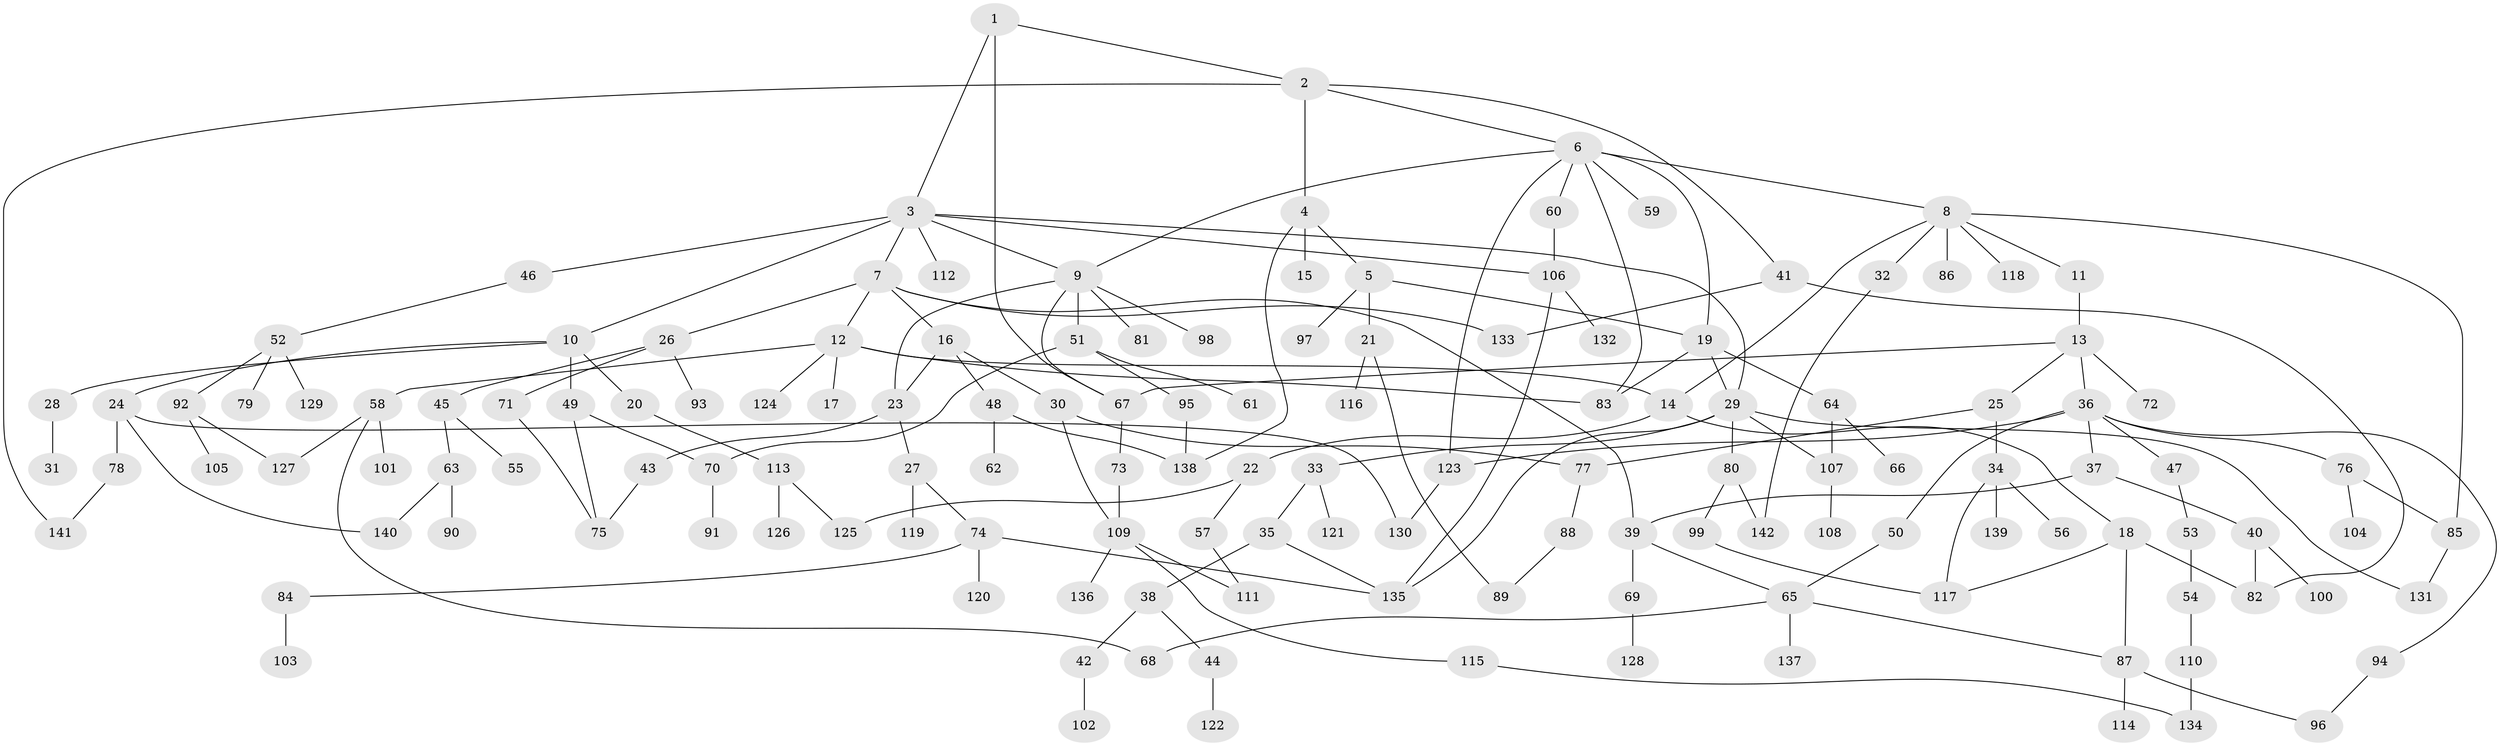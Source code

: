 // Generated by graph-tools (version 1.1) at 2025/41/03/09/25 04:41:48]
// undirected, 142 vertices, 184 edges
graph export_dot {
graph [start="1"]
  node [color=gray90,style=filled];
  1;
  2;
  3;
  4;
  5;
  6;
  7;
  8;
  9;
  10;
  11;
  12;
  13;
  14;
  15;
  16;
  17;
  18;
  19;
  20;
  21;
  22;
  23;
  24;
  25;
  26;
  27;
  28;
  29;
  30;
  31;
  32;
  33;
  34;
  35;
  36;
  37;
  38;
  39;
  40;
  41;
  42;
  43;
  44;
  45;
  46;
  47;
  48;
  49;
  50;
  51;
  52;
  53;
  54;
  55;
  56;
  57;
  58;
  59;
  60;
  61;
  62;
  63;
  64;
  65;
  66;
  67;
  68;
  69;
  70;
  71;
  72;
  73;
  74;
  75;
  76;
  77;
  78;
  79;
  80;
  81;
  82;
  83;
  84;
  85;
  86;
  87;
  88;
  89;
  90;
  91;
  92;
  93;
  94;
  95;
  96;
  97;
  98;
  99;
  100;
  101;
  102;
  103;
  104;
  105;
  106;
  107;
  108;
  109;
  110;
  111;
  112;
  113;
  114;
  115;
  116;
  117;
  118;
  119;
  120;
  121;
  122;
  123;
  124;
  125;
  126;
  127;
  128;
  129;
  130;
  131;
  132;
  133;
  134;
  135;
  136;
  137;
  138;
  139;
  140;
  141;
  142;
  1 -- 2;
  1 -- 3;
  1 -- 67;
  2 -- 4;
  2 -- 6;
  2 -- 41;
  2 -- 141;
  3 -- 7;
  3 -- 9;
  3 -- 10;
  3 -- 46;
  3 -- 112;
  3 -- 29;
  3 -- 106;
  4 -- 5;
  4 -- 15;
  4 -- 138;
  5 -- 21;
  5 -- 97;
  5 -- 19;
  6 -- 8;
  6 -- 19;
  6 -- 59;
  6 -- 60;
  6 -- 9;
  6 -- 123;
  6 -- 83;
  7 -- 12;
  7 -- 16;
  7 -- 26;
  7 -- 133;
  7 -- 39;
  8 -- 11;
  8 -- 32;
  8 -- 85;
  8 -- 86;
  8 -- 118;
  8 -- 14;
  9 -- 23;
  9 -- 51;
  9 -- 67;
  9 -- 81;
  9 -- 98;
  10 -- 20;
  10 -- 24;
  10 -- 28;
  10 -- 49;
  11 -- 13;
  12 -- 14;
  12 -- 17;
  12 -- 58;
  12 -- 83;
  12 -- 124;
  13 -- 25;
  13 -- 36;
  13 -- 72;
  13 -- 67;
  14 -- 18;
  14 -- 22;
  16 -- 30;
  16 -- 48;
  16 -- 23;
  18 -- 82;
  18 -- 117;
  18 -- 87;
  19 -- 29;
  19 -- 64;
  19 -- 83;
  20 -- 113;
  21 -- 116;
  21 -- 89;
  22 -- 57;
  22 -- 125;
  23 -- 27;
  23 -- 43;
  24 -- 78;
  24 -- 130;
  24 -- 140;
  25 -- 34;
  25 -- 77;
  26 -- 45;
  26 -- 71;
  26 -- 93;
  27 -- 74;
  27 -- 119;
  28 -- 31;
  29 -- 33;
  29 -- 80;
  29 -- 107;
  29 -- 131;
  29 -- 135;
  30 -- 109;
  30 -- 77;
  32 -- 142;
  33 -- 35;
  33 -- 121;
  34 -- 56;
  34 -- 139;
  34 -- 117;
  35 -- 38;
  35 -- 135;
  36 -- 37;
  36 -- 47;
  36 -- 50;
  36 -- 76;
  36 -- 94;
  36 -- 123;
  37 -- 39;
  37 -- 40;
  38 -- 42;
  38 -- 44;
  39 -- 69;
  39 -- 65;
  40 -- 100;
  40 -- 82;
  41 -- 82;
  41 -- 133;
  42 -- 102;
  43 -- 75;
  44 -- 122;
  45 -- 55;
  45 -- 63;
  46 -- 52;
  47 -- 53;
  48 -- 62;
  48 -- 138;
  49 -- 70;
  49 -- 75;
  50 -- 65;
  51 -- 61;
  51 -- 95;
  51 -- 70;
  52 -- 79;
  52 -- 92;
  52 -- 129;
  53 -- 54;
  54 -- 110;
  57 -- 111;
  58 -- 68;
  58 -- 101;
  58 -- 127;
  60 -- 106;
  63 -- 90;
  63 -- 140;
  64 -- 66;
  64 -- 107;
  65 -- 87;
  65 -- 137;
  65 -- 68;
  67 -- 73;
  69 -- 128;
  70 -- 91;
  71 -- 75;
  73 -- 109;
  74 -- 84;
  74 -- 120;
  74 -- 135;
  76 -- 104;
  76 -- 85;
  77 -- 88;
  78 -- 141;
  80 -- 99;
  80 -- 142;
  84 -- 103;
  85 -- 131;
  87 -- 96;
  87 -- 114;
  88 -- 89;
  92 -- 105;
  92 -- 127;
  94 -- 96;
  95 -- 138;
  99 -- 117;
  106 -- 132;
  106 -- 135;
  107 -- 108;
  109 -- 115;
  109 -- 136;
  109 -- 111;
  110 -- 134;
  113 -- 126;
  113 -- 125;
  115 -- 134;
  123 -- 130;
}
